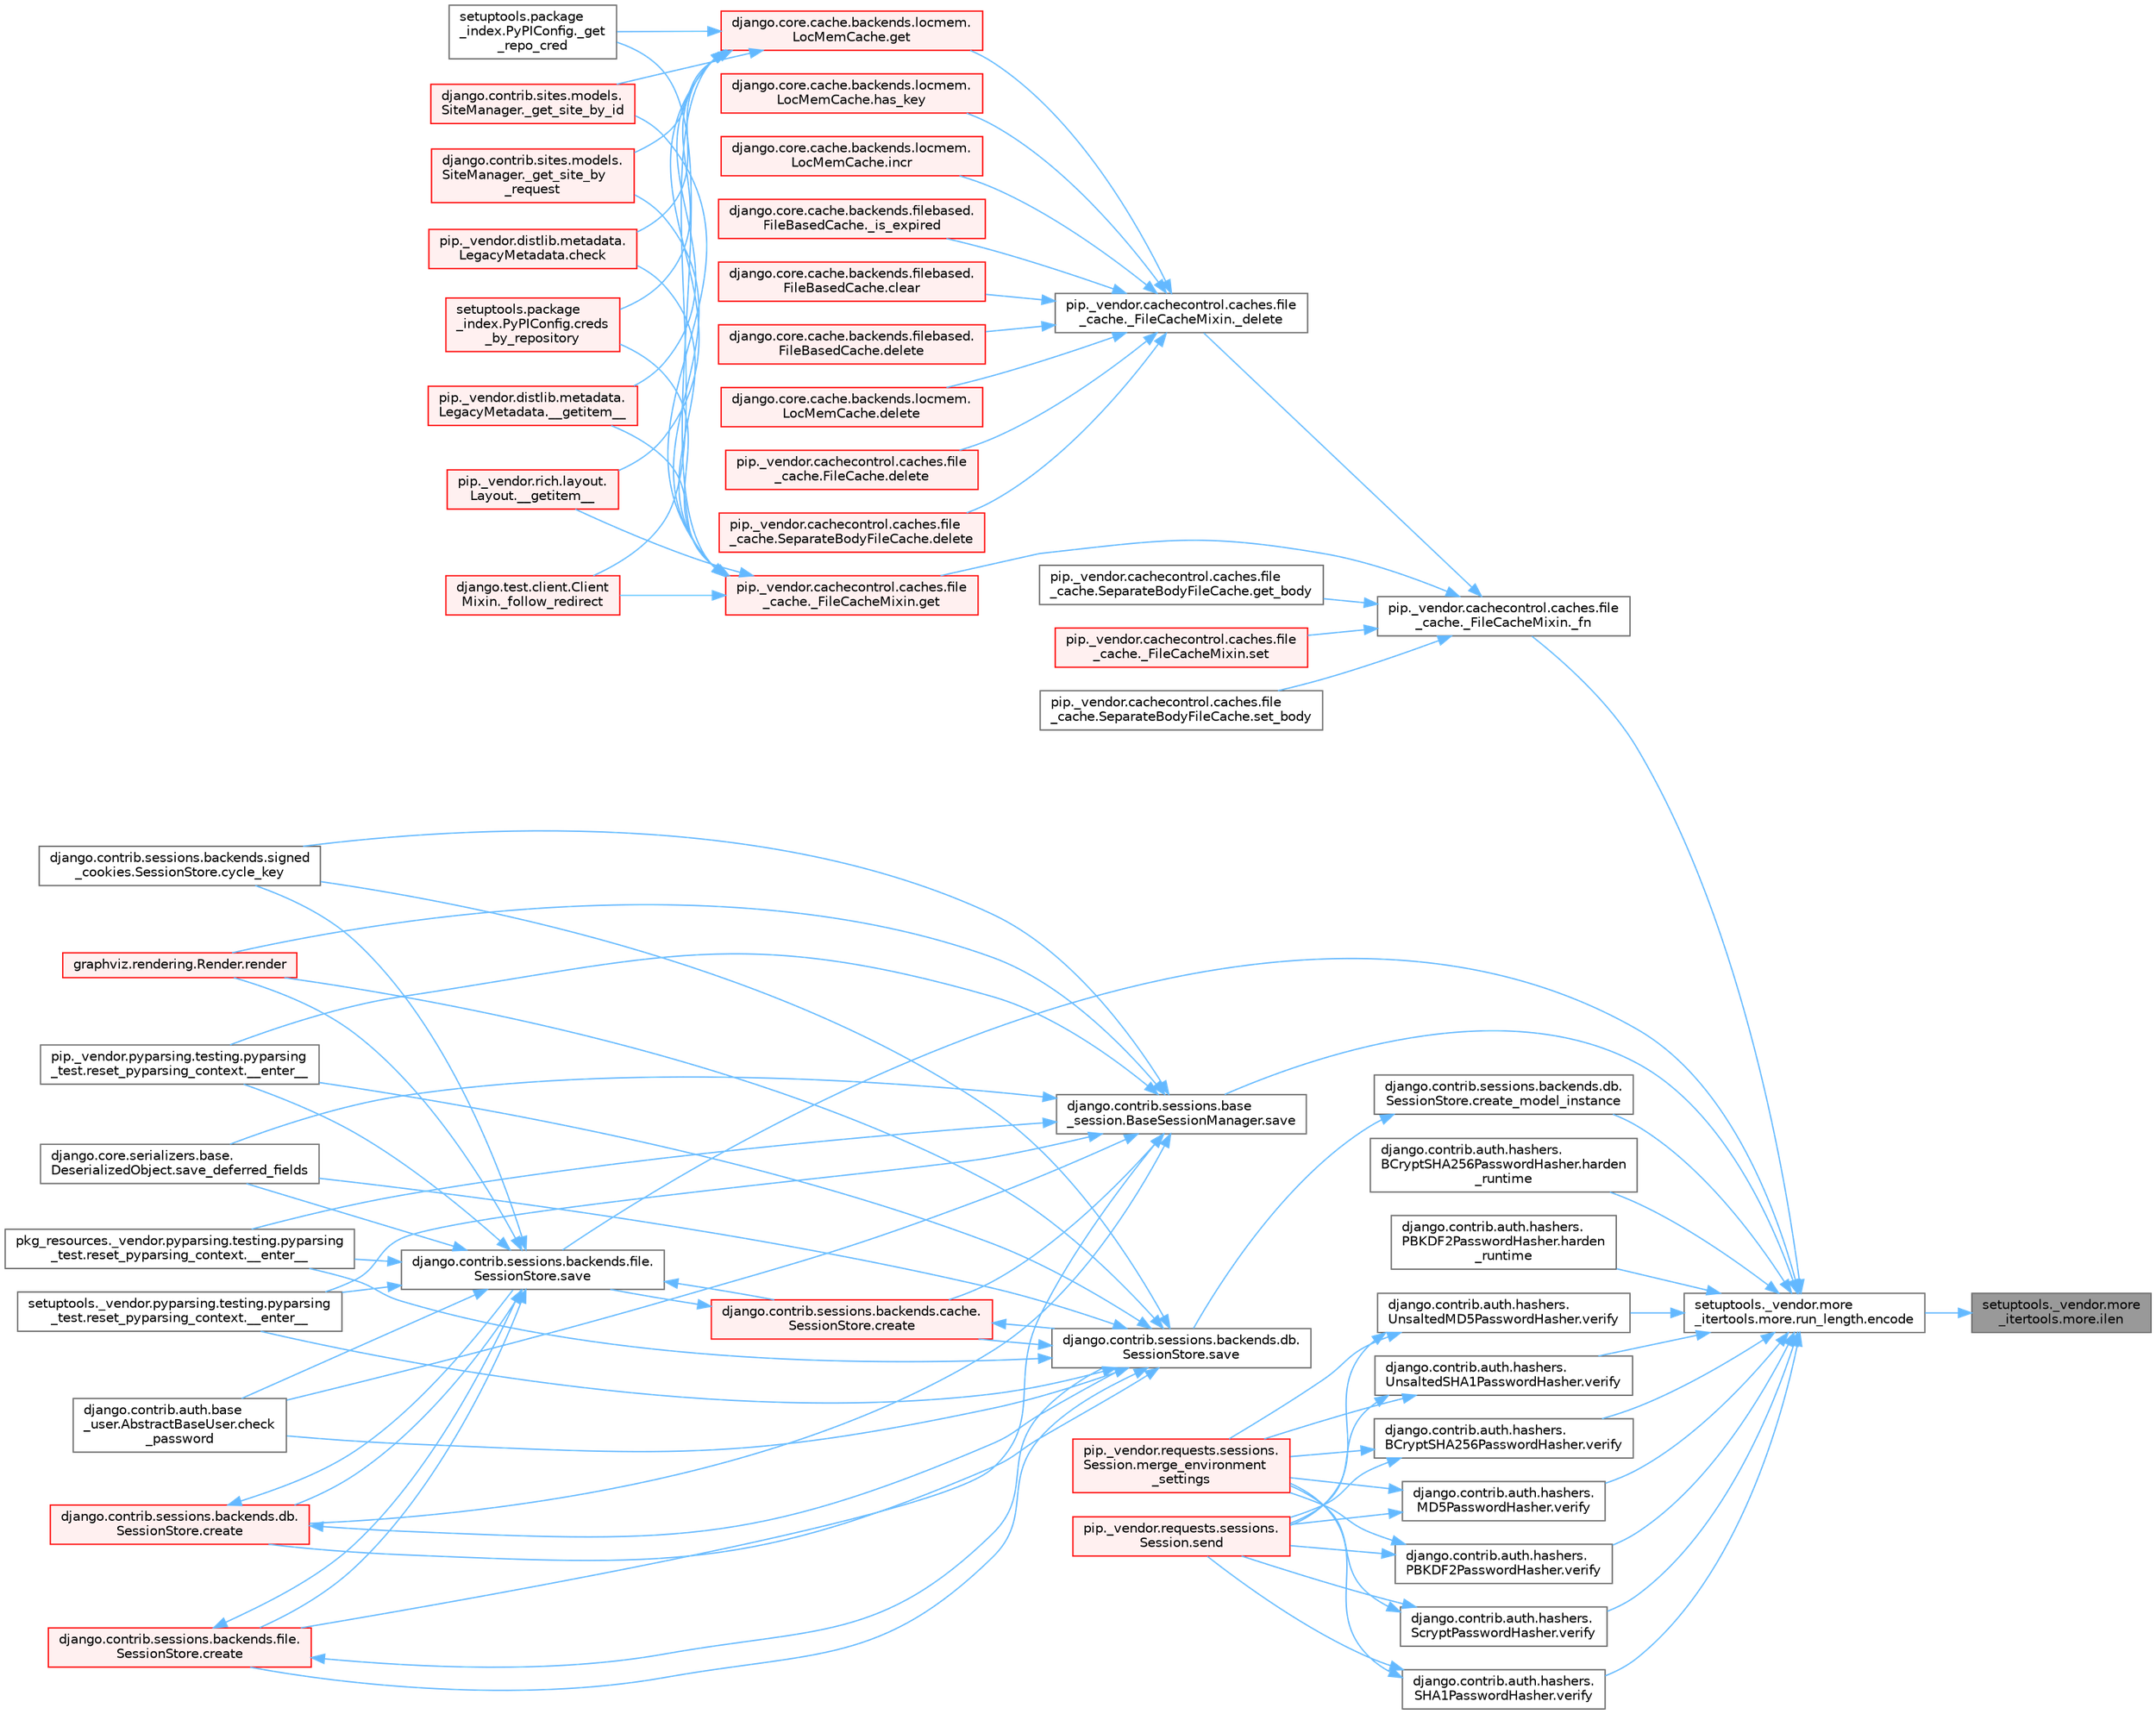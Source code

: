 digraph "setuptools._vendor.more_itertools.more.ilen"
{
 // LATEX_PDF_SIZE
  bgcolor="transparent";
  edge [fontname=Helvetica,fontsize=10,labelfontname=Helvetica,labelfontsize=10];
  node [fontname=Helvetica,fontsize=10,shape=box,height=0.2,width=0.4];
  rankdir="RL";
  Node1 [id="Node000001",label="setuptools._vendor.more\l_itertools.more.ilen",height=0.2,width=0.4,color="gray40", fillcolor="grey60", style="filled", fontcolor="black",tooltip=" "];
  Node1 -> Node2 [id="edge1_Node000001_Node000002",dir="back",color="steelblue1",style="solid",tooltip=" "];
  Node2 [id="Node000002",label="setuptools._vendor.more\l_itertools.more.run_length.encode",height=0.2,width=0.4,color="grey40", fillcolor="white", style="filled",URL="$classsetuptools_1_1__vendor_1_1more__itertools_1_1more_1_1run__length.html#ad58076551271fa2a775b12129df70509",tooltip=" "];
  Node2 -> Node3 [id="edge2_Node000002_Node000003",dir="back",color="steelblue1",style="solid",tooltip=" "];
  Node3 [id="Node000003",label="pip._vendor.cachecontrol.caches.file\l_cache._FileCacheMixin._fn",height=0.2,width=0.4,color="grey40", fillcolor="white", style="filled",URL="$classpip_1_1__vendor_1_1cachecontrol_1_1caches_1_1file__cache_1_1___file_cache_mixin.html#a8e94253502ca252f8c8ca1e4921fd42f",tooltip=" "];
  Node3 -> Node4 [id="edge3_Node000003_Node000004",dir="back",color="steelblue1",style="solid",tooltip=" "];
  Node4 [id="Node000004",label="pip._vendor.cachecontrol.caches.file\l_cache._FileCacheMixin._delete",height=0.2,width=0.4,color="grey40", fillcolor="white", style="filled",URL="$classpip_1_1__vendor_1_1cachecontrol_1_1caches_1_1file__cache_1_1___file_cache_mixin.html#a0ebc930693f8386cf1231d4ab04fb800",tooltip=" "];
  Node4 -> Node5 [id="edge4_Node000004_Node000005",dir="back",color="steelblue1",style="solid",tooltip=" "];
  Node5 [id="Node000005",label="django.core.cache.backends.filebased.\lFileBasedCache._is_expired",height=0.2,width=0.4,color="red", fillcolor="#FFF0F0", style="filled",URL="$classdjango_1_1core_1_1cache_1_1backends_1_1filebased_1_1_file_based_cache.html#af3482c2f13017de51865d2b8297e8cbb",tooltip=" "];
  Node4 -> Node3173 [id="edge5_Node000004_Node003173",dir="back",color="steelblue1",style="solid",tooltip=" "];
  Node3173 [id="Node003173",label="django.core.cache.backends.filebased.\lFileBasedCache.clear",height=0.2,width=0.4,color="red", fillcolor="#FFF0F0", style="filled",URL="$classdjango_1_1core_1_1cache_1_1backends_1_1filebased_1_1_file_based_cache.html#a5ef508441cb4efd19dca2faafa249ee0",tooltip=" "];
  Node4 -> Node517 [id="edge6_Node000004_Node000517",dir="back",color="steelblue1",style="solid",tooltip=" "];
  Node517 [id="Node000517",label="django.core.cache.backends.filebased.\lFileBasedCache.delete",height=0.2,width=0.4,color="red", fillcolor="#FFF0F0", style="filled",URL="$classdjango_1_1core_1_1cache_1_1backends_1_1filebased_1_1_file_based_cache.html#a3ea01a368d14aacb993c07120084e49b",tooltip=" "];
  Node4 -> Node2489 [id="edge7_Node000004_Node002489",dir="back",color="steelblue1",style="solid",tooltip=" "];
  Node2489 [id="Node002489",label="django.core.cache.backends.locmem.\lLocMemCache.delete",height=0.2,width=0.4,color="red", fillcolor="#FFF0F0", style="filled",URL="$classdjango_1_1core_1_1cache_1_1backends_1_1locmem_1_1_loc_mem_cache.html#ae4e405d2ee12f7daa88bdfc864a67106",tooltip=" "];
  Node4 -> Node3174 [id="edge8_Node000004_Node003174",dir="back",color="steelblue1",style="solid",tooltip=" "];
  Node3174 [id="Node003174",label="pip._vendor.cachecontrol.caches.file\l_cache.FileCache.delete",height=0.2,width=0.4,color="red", fillcolor="#FFF0F0", style="filled",URL="$classpip_1_1__vendor_1_1cachecontrol_1_1caches_1_1file__cache_1_1_file_cache.html#a5d3acd400a45c56ca63e6bf497a31b83",tooltip=" "];
  Node4 -> Node3175 [id="edge9_Node000004_Node003175",dir="back",color="steelblue1",style="solid",tooltip=" "];
  Node3175 [id="Node003175",label="pip._vendor.cachecontrol.caches.file\l_cache.SeparateBodyFileCache.delete",height=0.2,width=0.4,color="red", fillcolor="#FFF0F0", style="filled",URL="$classpip_1_1__vendor_1_1cachecontrol_1_1caches_1_1file__cache_1_1_separate_body_file_cache.html#accd6ed34b850142f08d44adc73ce43af",tooltip=" "];
  Node4 -> Node2496 [id="edge10_Node000004_Node002496",dir="back",color="steelblue1",style="solid",tooltip=" "];
  Node2496 [id="Node002496",label="django.core.cache.backends.locmem.\lLocMemCache.get",height=0.2,width=0.4,color="red", fillcolor="#FFF0F0", style="filled",URL="$classdjango_1_1core_1_1cache_1_1backends_1_1locmem_1_1_loc_mem_cache.html#aeb7aff9d132188d4b106f42045eaf803",tooltip=" "];
  Node2496 -> Node7 [id="edge11_Node002496_Node000007",dir="back",color="steelblue1",style="solid",tooltip=" "];
  Node7 [id="Node000007",label="pip._vendor.distlib.metadata.\lLegacyMetadata.__getitem__",height=0.2,width=0.4,color="red", fillcolor="#FFF0F0", style="filled",URL="$classpip_1_1__vendor_1_1distlib_1_1metadata_1_1_legacy_metadata.html#a4bbfa90e12a85ff919edb328c979731c",tooltip=" "];
  Node2496 -> Node9 [id="edge12_Node002496_Node000009",dir="back",color="steelblue1",style="solid",tooltip=" "];
  Node9 [id="Node000009",label="pip._vendor.rich.layout.\lLayout.__getitem__",height=0.2,width=0.4,color="red", fillcolor="#FFF0F0", style="filled",URL="$classpip_1_1__vendor_1_1rich_1_1layout_1_1_layout.html#add0ab2d771b738c1d8f491d5fc922238",tooltip=" "];
  Node2496 -> Node10 [id="edge13_Node002496_Node000010",dir="back",color="steelblue1",style="solid",tooltip=" "];
  Node10 [id="Node000010",label="django.test.client.Client\lMixin._follow_redirect",height=0.2,width=0.4,color="red", fillcolor="#FFF0F0", style="filled",URL="$classdjango_1_1test_1_1client_1_1_client_mixin.html#a8ef9c674c0e06268a84a19666287c660",tooltip=" "];
  Node2496 -> Node1789 [id="edge14_Node002496_Node001789",dir="back",color="steelblue1",style="solid",tooltip=" "];
  Node1789 [id="Node001789",label="setuptools.package\l_index.PyPIConfig._get\l_repo_cred",height=0.2,width=0.4,color="grey40", fillcolor="white", style="filled",URL="$classsetuptools_1_1package__index_1_1_py_p_i_config.html#ae131b3373b6208486cc5f156eaa7265a",tooltip=" "];
  Node2496 -> Node1790 [id="edge15_Node002496_Node001790",dir="back",color="steelblue1",style="solid",tooltip=" "];
  Node1790 [id="Node001790",label="django.contrib.sites.models.\lSiteManager._get_site_by_id",height=0.2,width=0.4,color="red", fillcolor="#FFF0F0", style="filled",URL="$classdjango_1_1contrib_1_1sites_1_1models_1_1_site_manager.html#aa2caa86610079c1d43d51ecd4eeffdfd",tooltip=" "];
  Node2496 -> Node1792 [id="edge16_Node002496_Node001792",dir="back",color="steelblue1",style="solid",tooltip=" "];
  Node1792 [id="Node001792",label="django.contrib.sites.models.\lSiteManager._get_site_by\l_request",height=0.2,width=0.4,color="red", fillcolor="#FFF0F0", style="filled",URL="$classdjango_1_1contrib_1_1sites_1_1models_1_1_site_manager.html#afe4ac1f1603e7bc2e95bd348c30e9d81",tooltip=" "];
  Node2496 -> Node1793 [id="edge17_Node002496_Node001793",dir="back",color="steelblue1",style="solid",tooltip=" "];
  Node1793 [id="Node001793",label="pip._vendor.distlib.metadata.\lLegacyMetadata.check",height=0.2,width=0.4,color="red", fillcolor="#FFF0F0", style="filled",URL="$classpip_1_1__vendor_1_1distlib_1_1metadata_1_1_legacy_metadata.html#a9f3d75961911af2473c8092d354b3d85",tooltip=" "];
  Node2496 -> Node1794 [id="edge18_Node002496_Node001794",dir="back",color="steelblue1",style="solid",tooltip=" "];
  Node1794 [id="Node001794",label="setuptools.package\l_index.PyPIConfig.creds\l_by_repository",height=0.2,width=0.4,color="red", fillcolor="#FFF0F0", style="filled",URL="$classsetuptools_1_1package__index_1_1_py_p_i_config.html#a277b3e89479d171582044b5f9eb920a0",tooltip=" "];
  Node4 -> Node2504 [id="edge19_Node000004_Node002504",dir="back",color="steelblue1",style="solid",tooltip=" "];
  Node2504 [id="Node002504",label="django.core.cache.backends.locmem.\lLocMemCache.has_key",height=0.2,width=0.4,color="red", fillcolor="#FFF0F0", style="filled",URL="$classdjango_1_1core_1_1cache_1_1backends_1_1locmem_1_1_loc_mem_cache.html#aeb6759ed9e4eb6930bb77452e453ef5c",tooltip=" "];
  Node4 -> Node2506 [id="edge20_Node000004_Node002506",dir="back",color="steelblue1",style="solid",tooltip=" "];
  Node2506 [id="Node002506",label="django.core.cache.backends.locmem.\lLocMemCache.incr",height=0.2,width=0.4,color="red", fillcolor="#FFF0F0", style="filled",URL="$classdjango_1_1core_1_1cache_1_1backends_1_1locmem_1_1_loc_mem_cache.html#a3ab3b12146a8144a5e580ff4e852635d",tooltip=" "];
  Node3 -> Node3176 [id="edge21_Node000003_Node003176",dir="back",color="steelblue1",style="solid",tooltip=" "];
  Node3176 [id="Node003176",label="pip._vendor.cachecontrol.caches.file\l_cache._FileCacheMixin.get",height=0.2,width=0.4,color="red", fillcolor="#FFF0F0", style="filled",URL="$classpip_1_1__vendor_1_1cachecontrol_1_1caches_1_1file__cache_1_1___file_cache_mixin.html#afef88044f42ddd480be90e94a50e07bc",tooltip=" "];
  Node3176 -> Node7 [id="edge22_Node003176_Node000007",dir="back",color="steelblue1",style="solid",tooltip=" "];
  Node3176 -> Node9 [id="edge23_Node003176_Node000009",dir="back",color="steelblue1",style="solid",tooltip=" "];
  Node3176 -> Node10 [id="edge24_Node003176_Node000010",dir="back",color="steelblue1",style="solid",tooltip=" "];
  Node3176 -> Node1789 [id="edge25_Node003176_Node001789",dir="back",color="steelblue1",style="solid",tooltip=" "];
  Node3176 -> Node1790 [id="edge26_Node003176_Node001790",dir="back",color="steelblue1",style="solid",tooltip=" "];
  Node3176 -> Node1792 [id="edge27_Node003176_Node001792",dir="back",color="steelblue1",style="solid",tooltip=" "];
  Node3176 -> Node1793 [id="edge28_Node003176_Node001793",dir="back",color="steelblue1",style="solid",tooltip=" "];
  Node3176 -> Node1794 [id="edge29_Node003176_Node001794",dir="back",color="steelblue1",style="solid",tooltip=" "];
  Node3 -> Node3177 [id="edge30_Node000003_Node003177",dir="back",color="steelblue1",style="solid",tooltip=" "];
  Node3177 [id="Node003177",label="pip._vendor.cachecontrol.caches.file\l_cache.SeparateBodyFileCache.get_body",height=0.2,width=0.4,color="grey40", fillcolor="white", style="filled",URL="$classpip_1_1__vendor_1_1cachecontrol_1_1caches_1_1file__cache_1_1_separate_body_file_cache.html#a96853f5f4944aab4999b423e98ae94a7",tooltip=" "];
  Node3 -> Node3178 [id="edge31_Node000003_Node003178",dir="back",color="steelblue1",style="solid",tooltip=" "];
  Node3178 [id="Node003178",label="pip._vendor.cachecontrol.caches.file\l_cache._FileCacheMixin.set",height=0.2,width=0.4,color="red", fillcolor="#FFF0F0", style="filled",URL="$classpip_1_1__vendor_1_1cachecontrol_1_1caches_1_1file__cache_1_1___file_cache_mixin.html#ae8a7588fc5a71680756743e05deeea9b",tooltip=" "];
  Node3 -> Node3179 [id="edge32_Node000003_Node003179",dir="back",color="steelblue1",style="solid",tooltip=" "];
  Node3179 [id="Node003179",label="pip._vendor.cachecontrol.caches.file\l_cache.SeparateBodyFileCache.set_body",height=0.2,width=0.4,color="grey40", fillcolor="white", style="filled",URL="$classpip_1_1__vendor_1_1cachecontrol_1_1caches_1_1file__cache_1_1_separate_body_file_cache.html#a8fabbb6143c6afca2477309d3dfa7067",tooltip=" "];
  Node2 -> Node1805 [id="edge33_Node000002_Node001805",dir="back",color="steelblue1",style="solid",tooltip=" "];
  Node1805 [id="Node001805",label="django.contrib.sessions.backends.db.\lSessionStore.create_model_instance",height=0.2,width=0.4,color="grey40", fillcolor="white", style="filled",URL="$classdjango_1_1contrib_1_1sessions_1_1backends_1_1db_1_1_session_store.html#a0a3de585eb81b76b2c9c405702a7a563",tooltip=" "];
  Node1805 -> Node294 [id="edge34_Node001805_Node000294",dir="back",color="steelblue1",style="solid",tooltip=" "];
  Node294 [id="Node000294",label="django.contrib.sessions.backends.db.\lSessionStore.save",height=0.2,width=0.4,color="grey40", fillcolor="white", style="filled",URL="$classdjango_1_1contrib_1_1sessions_1_1backends_1_1db_1_1_session_store.html#a68a6b4f159bd3dc969ec80b34c1622af",tooltip=" "];
  Node294 -> Node295 [id="edge35_Node000294_Node000295",dir="back",color="steelblue1",style="solid",tooltip=" "];
  Node295 [id="Node000295",label="pip._vendor.pyparsing.testing.pyparsing\l_test.reset_pyparsing_context.__enter__",height=0.2,width=0.4,color="grey40", fillcolor="white", style="filled",URL="$classpip_1_1__vendor_1_1pyparsing_1_1testing_1_1pyparsing__test_1_1reset__pyparsing__context.html#a3d39d97a0d95a9b46c987e6dff52b7c0",tooltip=" "];
  Node294 -> Node296 [id="edge36_Node000294_Node000296",dir="back",color="steelblue1",style="solid",tooltip=" "];
  Node296 [id="Node000296",label="pkg_resources._vendor.pyparsing.testing.pyparsing\l_test.reset_pyparsing_context.__enter__",height=0.2,width=0.4,color="grey40", fillcolor="white", style="filled",URL="$classpkg__resources_1_1__vendor_1_1pyparsing_1_1testing_1_1pyparsing__test_1_1reset__pyparsing__context.html#a8d8360c033ccc7296fb9323a07cdeb25",tooltip=" "];
  Node294 -> Node297 [id="edge37_Node000294_Node000297",dir="back",color="steelblue1",style="solid",tooltip=" "];
  Node297 [id="Node000297",label="setuptools._vendor.pyparsing.testing.pyparsing\l_test.reset_pyparsing_context.__enter__",height=0.2,width=0.4,color="grey40", fillcolor="white", style="filled",URL="$classsetuptools_1_1__vendor_1_1pyparsing_1_1testing_1_1pyparsing__test_1_1reset__pyparsing__context.html#a436e2ea8355c86505c8cfdae81714c7c",tooltip=" "];
  Node294 -> Node298 [id="edge38_Node000294_Node000298",dir="back",color="steelblue1",style="solid",tooltip=" "];
  Node298 [id="Node000298",label="django.contrib.auth.base\l_user.AbstractBaseUser.check\l_password",height=0.2,width=0.4,color="grey40", fillcolor="white", style="filled",URL="$classdjango_1_1contrib_1_1auth_1_1base__user_1_1_abstract_base_user.html#aaa9bb7fa5353bc1917dbd7f87b63321a",tooltip=" "];
  Node294 -> Node299 [id="edge39_Node000294_Node000299",dir="back",color="steelblue1",style="solid",tooltip=" "];
  Node299 [id="Node000299",label="django.contrib.sessions.backends.cache.\lSessionStore.create",height=0.2,width=0.4,color="red", fillcolor="#FFF0F0", style="filled",URL="$classdjango_1_1contrib_1_1sessions_1_1backends_1_1cache_1_1_session_store.html#a38c9efbdb5115fd1820ae198b767c39c",tooltip=" "];
  Node299 -> Node294 [id="edge40_Node000299_Node000294",dir="back",color="steelblue1",style="solid",tooltip=" "];
  Node299 -> Node690 [id="edge41_Node000299_Node000690",dir="back",color="steelblue1",style="solid",tooltip=" "];
  Node690 [id="Node000690",label="django.contrib.sessions.backends.file.\lSessionStore.save",height=0.2,width=0.4,color="grey40", fillcolor="white", style="filled",URL="$classdjango_1_1contrib_1_1sessions_1_1backends_1_1file_1_1_session_store.html#af170f9c112376eb1627509287bf9620f",tooltip=" "];
  Node690 -> Node295 [id="edge42_Node000690_Node000295",dir="back",color="steelblue1",style="solid",tooltip=" "];
  Node690 -> Node296 [id="edge43_Node000690_Node000296",dir="back",color="steelblue1",style="solid",tooltip=" "];
  Node690 -> Node297 [id="edge44_Node000690_Node000297",dir="back",color="steelblue1",style="solid",tooltip=" "];
  Node690 -> Node298 [id="edge45_Node000690_Node000298",dir="back",color="steelblue1",style="solid",tooltip=" "];
  Node690 -> Node299 [id="edge46_Node000690_Node000299",dir="back",color="steelblue1",style="solid",tooltip=" "];
  Node690 -> Node521 [id="edge47_Node000690_Node000521",dir="back",color="steelblue1",style="solid",tooltip=" "];
  Node521 [id="Node000521",label="django.contrib.sessions.backends.db.\lSessionStore.create",height=0.2,width=0.4,color="red", fillcolor="#FFF0F0", style="filled",URL="$classdjango_1_1contrib_1_1sessions_1_1backends_1_1db_1_1_session_store.html#a4a98c0168c61e75be58e279660aa6ce4",tooltip=" "];
  Node521 -> Node294 [id="edge48_Node000521_Node000294",dir="back",color="steelblue1",style="solid",tooltip=" "];
  Node521 -> Node690 [id="edge49_Node000521_Node000690",dir="back",color="steelblue1",style="solid",tooltip=" "];
  Node690 -> Node681 [id="edge50_Node000690_Node000681",dir="back",color="steelblue1",style="solid",tooltip=" "];
  Node681 [id="Node000681",label="django.contrib.sessions.backends.file.\lSessionStore.create",height=0.2,width=0.4,color="red", fillcolor="#FFF0F0", style="filled",URL="$classdjango_1_1contrib_1_1sessions_1_1backends_1_1file_1_1_session_store.html#a6624db6a37dfff490f837047e0a60dda",tooltip=" "];
  Node681 -> Node294 [id="edge51_Node000681_Node000294",dir="back",color="steelblue1",style="solid",tooltip=" "];
  Node681 -> Node690 [id="edge52_Node000681_Node000690",dir="back",color="steelblue1",style="solid",tooltip=" "];
  Node690 -> Node688 [id="edge53_Node000690_Node000688",dir="back",color="steelblue1",style="solid",tooltip=" "];
  Node688 [id="Node000688",label="django.contrib.sessions.backends.signed\l_cookies.SessionStore.cycle_key",height=0.2,width=0.4,color="grey40", fillcolor="white", style="filled",URL="$classdjango_1_1contrib_1_1sessions_1_1backends_1_1signed__cookies_1_1_session_store.html#abf8e71313b847459c30f19e691c25a93",tooltip=" "];
  Node690 -> Node372 [id="edge54_Node000690_Node000372",dir="back",color="steelblue1",style="solid",tooltip=" "];
  Node372 [id="Node000372",label="graphviz.rendering.Render.render",height=0.2,width=0.4,color="red", fillcolor="#FFF0F0", style="filled",URL="$classgraphviz_1_1rendering_1_1_render.html#a0249d6538d64a6b59b1bed64d4636456",tooltip=" "];
  Node690 -> Node689 [id="edge55_Node000690_Node000689",dir="back",color="steelblue1",style="solid",tooltip=" "];
  Node689 [id="Node000689",label="django.core.serializers.base.\lDeserializedObject.save_deferred_fields",height=0.2,width=0.4,color="grey40", fillcolor="white", style="filled",URL="$classdjango_1_1core_1_1serializers_1_1base_1_1_deserialized_object.html#a2fd4269d14e2f58fda59335c79a582f5",tooltip=" "];
  Node294 -> Node521 [id="edge56_Node000294_Node000521",dir="back",color="steelblue1",style="solid",tooltip=" "];
  Node294 -> Node681 [id="edge57_Node000294_Node000681",dir="back",color="steelblue1",style="solid",tooltip=" "];
  Node294 -> Node688 [id="edge58_Node000294_Node000688",dir="back",color="steelblue1",style="solid",tooltip=" "];
  Node294 -> Node372 [id="edge59_Node000294_Node000372",dir="back",color="steelblue1",style="solid",tooltip=" "];
  Node294 -> Node689 [id="edge60_Node000294_Node000689",dir="back",color="steelblue1",style="solid",tooltip=" "];
  Node2 -> Node3024 [id="edge61_Node000002_Node003024",dir="back",color="steelblue1",style="solid",tooltip=" "];
  Node3024 [id="Node003024",label="django.contrib.auth.hashers.\lBCryptSHA256PasswordHasher.harden\l_runtime",height=0.2,width=0.4,color="grey40", fillcolor="white", style="filled",URL="$classdjango_1_1contrib_1_1auth_1_1hashers_1_1_b_crypt_s_h_a256_password_hasher.html#aeb2d930973f5a8b0a605c789332df5b0",tooltip=" "];
  Node2 -> Node291 [id="edge62_Node000002_Node000291",dir="back",color="steelblue1",style="solid",tooltip=" "];
  Node291 [id="Node000291",label="django.contrib.auth.hashers.\lPBKDF2PasswordHasher.harden\l_runtime",height=0.2,width=0.4,color="grey40", fillcolor="white", style="filled",URL="$classdjango_1_1contrib_1_1auth_1_1hashers_1_1_p_b_k_d_f2_password_hasher.html#ae7f1dcad47802823597610b026fae83a",tooltip=" "];
  Node2 -> Node690 [id="edge63_Node000002_Node000690",dir="back",color="steelblue1",style="solid",tooltip=" "];
  Node2 -> Node3025 [id="edge64_Node000002_Node003025",dir="back",color="steelblue1",style="solid",tooltip=" "];
  Node3025 [id="Node003025",label="django.contrib.sessions.base\l_session.BaseSessionManager.save",height=0.2,width=0.4,color="grey40", fillcolor="white", style="filled",URL="$classdjango_1_1contrib_1_1sessions_1_1base__session_1_1_base_session_manager.html#a323bed24720881f2b0c3e3fce57c1a5a",tooltip=" "];
  Node3025 -> Node295 [id="edge65_Node003025_Node000295",dir="back",color="steelblue1",style="solid",tooltip=" "];
  Node3025 -> Node296 [id="edge66_Node003025_Node000296",dir="back",color="steelblue1",style="solid",tooltip=" "];
  Node3025 -> Node297 [id="edge67_Node003025_Node000297",dir="back",color="steelblue1",style="solid",tooltip=" "];
  Node3025 -> Node298 [id="edge68_Node003025_Node000298",dir="back",color="steelblue1",style="solid",tooltip=" "];
  Node3025 -> Node299 [id="edge69_Node003025_Node000299",dir="back",color="steelblue1",style="solid",tooltip=" "];
  Node3025 -> Node521 [id="edge70_Node003025_Node000521",dir="back",color="steelblue1",style="solid",tooltip=" "];
  Node3025 -> Node681 [id="edge71_Node003025_Node000681",dir="back",color="steelblue1",style="solid",tooltip=" "];
  Node3025 -> Node688 [id="edge72_Node003025_Node000688",dir="back",color="steelblue1",style="solid",tooltip=" "];
  Node3025 -> Node372 [id="edge73_Node003025_Node000372",dir="back",color="steelblue1",style="solid",tooltip=" "];
  Node3025 -> Node689 [id="edge74_Node003025_Node000689",dir="back",color="steelblue1",style="solid",tooltip=" "];
  Node2 -> Node3026 [id="edge75_Node000002_Node003026",dir="back",color="steelblue1",style="solid",tooltip=" "];
  Node3026 [id="Node003026",label="django.contrib.auth.hashers.\lBCryptSHA256PasswordHasher.verify",height=0.2,width=0.4,color="grey40", fillcolor="white", style="filled",URL="$classdjango_1_1contrib_1_1auth_1_1hashers_1_1_b_crypt_s_h_a256_password_hasher.html#aace67824fb9a74b812da9e723c452182",tooltip=" "];
  Node3026 -> Node1783 [id="edge76_Node003026_Node001783",dir="back",color="steelblue1",style="solid",tooltip=" "];
  Node1783 [id="Node001783",label="pip._vendor.requests.sessions.\lSession.merge_environment\l_settings",height=0.2,width=0.4,color="red", fillcolor="#FFF0F0", style="filled",URL="$classpip_1_1__vendor_1_1requests_1_1sessions_1_1_session.html#a1bbc07ae0fd8434a0ae651e3eb482be0",tooltip=" "];
  Node3026 -> Node1784 [id="edge77_Node003026_Node001784",dir="back",color="steelblue1",style="solid",tooltip=" "];
  Node1784 [id="Node001784",label="pip._vendor.requests.sessions.\lSession.send",height=0.2,width=0.4,color="red", fillcolor="#FFF0F0", style="filled",URL="$classpip_1_1__vendor_1_1requests_1_1sessions_1_1_session.html#ac53877008b8d3c6901be36033885124c",tooltip=" "];
  Node2 -> Node3019 [id="edge78_Node000002_Node003019",dir="back",color="steelblue1",style="solid",tooltip=" "];
  Node3019 [id="Node003019",label="django.contrib.auth.hashers.\lMD5PasswordHasher.verify",height=0.2,width=0.4,color="grey40", fillcolor="white", style="filled",URL="$classdjango_1_1contrib_1_1auth_1_1hashers_1_1_m_d5_password_hasher.html#a5ee1720bbd104f7f53ced6d0f7847393",tooltip=" "];
  Node3019 -> Node1783 [id="edge79_Node003019_Node001783",dir="back",color="steelblue1",style="solid",tooltip=" "];
  Node3019 -> Node1784 [id="edge80_Node003019_Node001784",dir="back",color="steelblue1",style="solid",tooltip=" "];
  Node2 -> Node3020 [id="edge81_Node000002_Node003020",dir="back",color="steelblue1",style="solid",tooltip=" "];
  Node3020 [id="Node003020",label="django.contrib.auth.hashers.\lPBKDF2PasswordHasher.verify",height=0.2,width=0.4,color="grey40", fillcolor="white", style="filled",URL="$classdjango_1_1contrib_1_1auth_1_1hashers_1_1_p_b_k_d_f2_password_hasher.html#a769f11e83d4f84b6a1aa2414aa345a96",tooltip=" "];
  Node3020 -> Node1783 [id="edge82_Node003020_Node001783",dir="back",color="steelblue1",style="solid",tooltip=" "];
  Node3020 -> Node1784 [id="edge83_Node003020_Node001784",dir="back",color="steelblue1",style="solid",tooltip=" "];
  Node2 -> Node3021 [id="edge84_Node000002_Node003021",dir="back",color="steelblue1",style="solid",tooltip=" "];
  Node3021 [id="Node003021",label="django.contrib.auth.hashers.\lScryptPasswordHasher.verify",height=0.2,width=0.4,color="grey40", fillcolor="white", style="filled",URL="$classdjango_1_1contrib_1_1auth_1_1hashers_1_1_scrypt_password_hasher.html#ae1fe41459b9b8cc72115d2f8c01f6776",tooltip=" "];
  Node3021 -> Node1783 [id="edge85_Node003021_Node001783",dir="back",color="steelblue1",style="solid",tooltip=" "];
  Node3021 -> Node1784 [id="edge86_Node003021_Node001784",dir="back",color="steelblue1",style="solid",tooltip=" "];
  Node2 -> Node3022 [id="edge87_Node000002_Node003022",dir="back",color="steelblue1",style="solid",tooltip=" "];
  Node3022 [id="Node003022",label="django.contrib.auth.hashers.\lSHA1PasswordHasher.verify",height=0.2,width=0.4,color="grey40", fillcolor="white", style="filled",URL="$classdjango_1_1contrib_1_1auth_1_1hashers_1_1_s_h_a1_password_hasher.html#a5ac2a7038875bc3da2654b03c1ae2716",tooltip=" "];
  Node3022 -> Node1783 [id="edge88_Node003022_Node001783",dir="back",color="steelblue1",style="solid",tooltip=" "];
  Node3022 -> Node1784 [id="edge89_Node003022_Node001784",dir="back",color="steelblue1",style="solid",tooltip=" "];
  Node2 -> Node3027 [id="edge90_Node000002_Node003027",dir="back",color="steelblue1",style="solid",tooltip=" "];
  Node3027 [id="Node003027",label="django.contrib.auth.hashers.\lUnsaltedMD5PasswordHasher.verify",height=0.2,width=0.4,color="grey40", fillcolor="white", style="filled",URL="$classdjango_1_1contrib_1_1auth_1_1hashers_1_1_unsalted_m_d5_password_hasher.html#ad634eb70221559f3132f12171b8ebae0",tooltip=" "];
  Node3027 -> Node1783 [id="edge91_Node003027_Node001783",dir="back",color="steelblue1",style="solid",tooltip=" "];
  Node3027 -> Node1784 [id="edge92_Node003027_Node001784",dir="back",color="steelblue1",style="solid",tooltip=" "];
  Node2 -> Node3028 [id="edge93_Node000002_Node003028",dir="back",color="steelblue1",style="solid",tooltip=" "];
  Node3028 [id="Node003028",label="django.contrib.auth.hashers.\lUnsaltedSHA1PasswordHasher.verify",height=0.2,width=0.4,color="grey40", fillcolor="white", style="filled",URL="$classdjango_1_1contrib_1_1auth_1_1hashers_1_1_unsalted_s_h_a1_password_hasher.html#ad4dd5a8b681866ea72b2b9b8b1f3a552",tooltip=" "];
  Node3028 -> Node1783 [id="edge94_Node003028_Node001783",dir="back",color="steelblue1",style="solid",tooltip=" "];
  Node3028 -> Node1784 [id="edge95_Node003028_Node001784",dir="back",color="steelblue1",style="solid",tooltip=" "];
}
